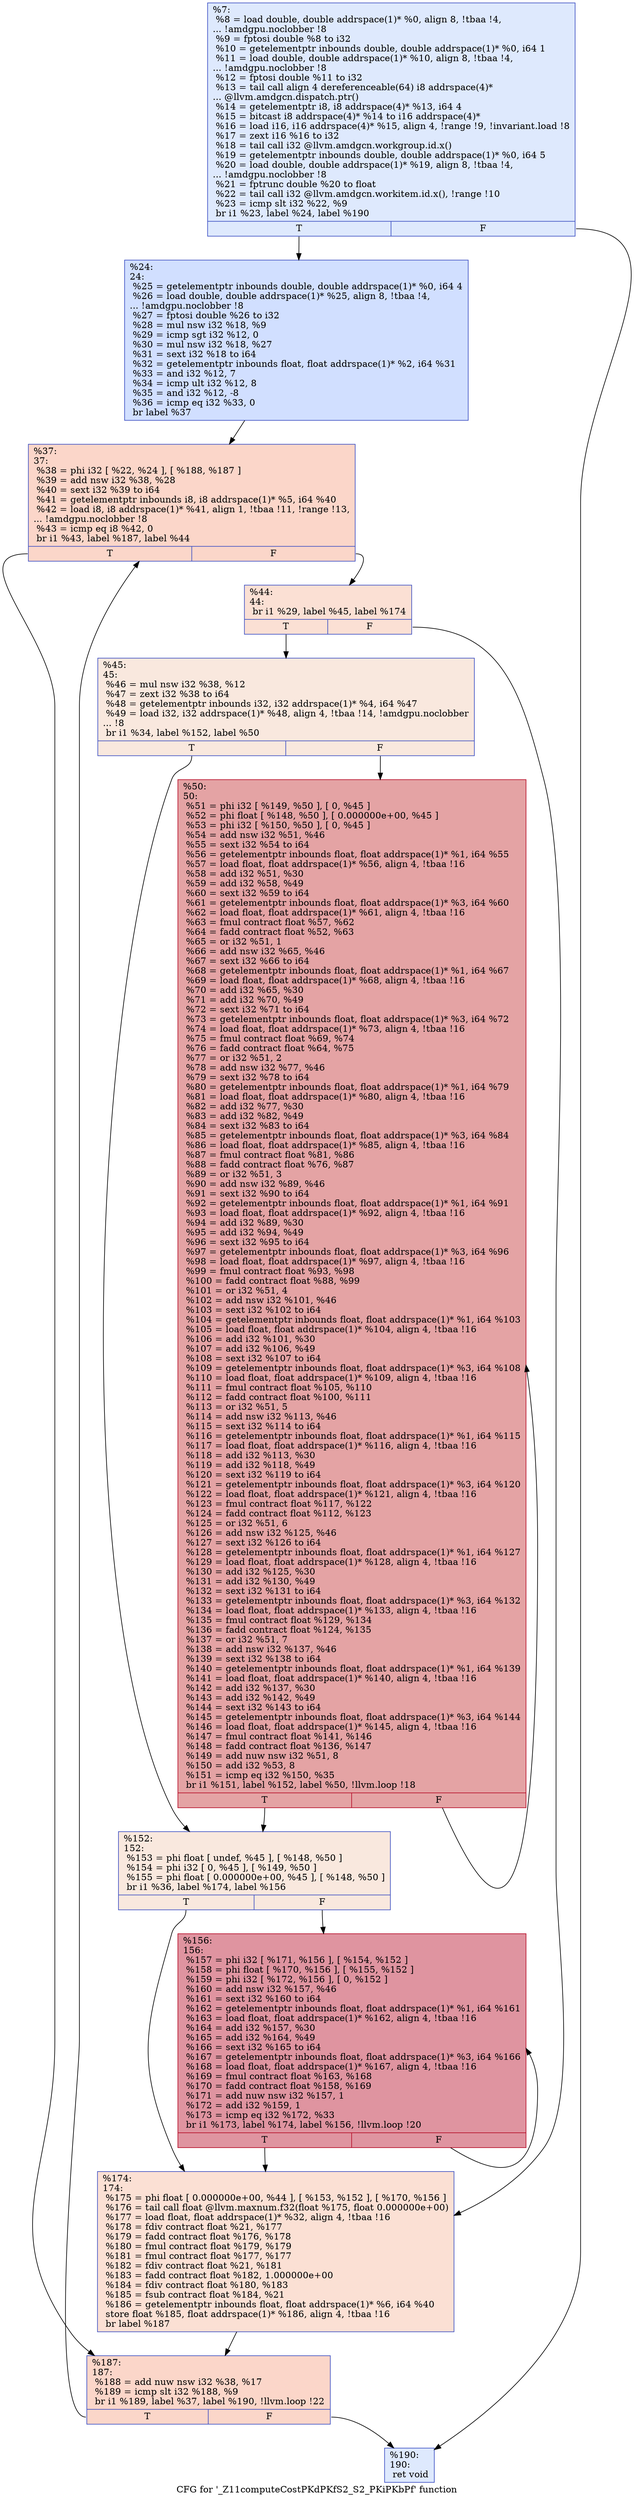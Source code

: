 digraph "CFG for '_Z11computeCostPKdPKfS2_S2_PKiPKbPf' function" {
	label="CFG for '_Z11computeCostPKdPKfS2_S2_PKiPKbPf' function";

	Node0x6418290 [shape=record,color="#3d50c3ff", style=filled, fillcolor="#b5cdfa70",label="{%7:\l  %8 = load double, double addrspace(1)* %0, align 8, !tbaa !4,\l... !amdgpu.noclobber !8\l  %9 = fptosi double %8 to i32\l  %10 = getelementptr inbounds double, double addrspace(1)* %0, i64 1\l  %11 = load double, double addrspace(1)* %10, align 8, !tbaa !4,\l... !amdgpu.noclobber !8\l  %12 = fptosi double %11 to i32\l  %13 = tail call align 4 dereferenceable(64) i8 addrspace(4)*\l... @llvm.amdgcn.dispatch.ptr()\l  %14 = getelementptr i8, i8 addrspace(4)* %13, i64 4\l  %15 = bitcast i8 addrspace(4)* %14 to i16 addrspace(4)*\l  %16 = load i16, i16 addrspace(4)* %15, align 4, !range !9, !invariant.load !8\l  %17 = zext i16 %16 to i32\l  %18 = tail call i32 @llvm.amdgcn.workgroup.id.x()\l  %19 = getelementptr inbounds double, double addrspace(1)* %0, i64 5\l  %20 = load double, double addrspace(1)* %19, align 8, !tbaa !4,\l... !amdgpu.noclobber !8\l  %21 = fptrunc double %20 to float\l  %22 = tail call i32 @llvm.amdgcn.workitem.id.x(), !range !10\l  %23 = icmp slt i32 %22, %9\l  br i1 %23, label %24, label %190\l|{<s0>T|<s1>F}}"];
	Node0x6418290:s0 -> Node0x641b3b0;
	Node0x6418290:s1 -> Node0x641b440;
	Node0x641b3b0 [shape=record,color="#3d50c3ff", style=filled, fillcolor="#96b7ff70",label="{%24:\l24:                                               \l  %25 = getelementptr inbounds double, double addrspace(1)* %0, i64 4\l  %26 = load double, double addrspace(1)* %25, align 8, !tbaa !4,\l... !amdgpu.noclobber !8\l  %27 = fptosi double %26 to i32\l  %28 = mul nsw i32 %18, %9\l  %29 = icmp sgt i32 %12, 0\l  %30 = mul nsw i32 %18, %27\l  %31 = sext i32 %18 to i64\l  %32 = getelementptr inbounds float, float addrspace(1)* %2, i64 %31\l  %33 = and i32 %12, 7\l  %34 = icmp ult i32 %12, 8\l  %35 = and i32 %12, -8\l  %36 = icmp eq i32 %33, 0\l  br label %37\l}"];
	Node0x641b3b0 -> Node0x641bdc0;
	Node0x641bdc0 [shape=record,color="#3d50c3ff", style=filled, fillcolor="#f6a38570",label="{%37:\l37:                                               \l  %38 = phi i32 [ %22, %24 ], [ %188, %187 ]\l  %39 = add nsw i32 %38, %28\l  %40 = sext i32 %39 to i64\l  %41 = getelementptr inbounds i8, i8 addrspace(1)* %5, i64 %40\l  %42 = load i8, i8 addrspace(1)* %41, align 1, !tbaa !11, !range !13,\l... !amdgpu.noclobber !8\l  %43 = icmp eq i8 %42, 0\l  br i1 %43, label %187, label %44\l|{<s0>T|<s1>F}}"];
	Node0x641bdc0:s0 -> Node0x641bef0;
	Node0x641bdc0:s1 -> Node0x641c600;
	Node0x641c600 [shape=record,color="#3d50c3ff", style=filled, fillcolor="#f7b99e70",label="{%44:\l44:                                               \l  br i1 %29, label %45, label %174\l|{<s0>T|<s1>F}}"];
	Node0x641c600:s0 -> Node0x641c700;
	Node0x641c600:s1 -> Node0x641c750;
	Node0x641c700 [shape=record,color="#3d50c3ff", style=filled, fillcolor="#f2cab570",label="{%45:\l45:                                               \l  %46 = mul nsw i32 %38, %12\l  %47 = zext i32 %38 to i64\l  %48 = getelementptr inbounds i32, i32 addrspace(1)* %4, i64 %47\l  %49 = load i32, i32 addrspace(1)* %48, align 4, !tbaa !14, !amdgpu.noclobber\l... !8\l  br i1 %34, label %152, label %50\l|{<s0>T|<s1>F}}"];
	Node0x641c700:s0 -> Node0x641cc10;
	Node0x641c700:s1 -> Node0x641cca0;
	Node0x641cca0 [shape=record,color="#b70d28ff", style=filled, fillcolor="#c32e3170",label="{%50:\l50:                                               \l  %51 = phi i32 [ %149, %50 ], [ 0, %45 ]\l  %52 = phi float [ %148, %50 ], [ 0.000000e+00, %45 ]\l  %53 = phi i32 [ %150, %50 ], [ 0, %45 ]\l  %54 = add nsw i32 %51, %46\l  %55 = sext i32 %54 to i64\l  %56 = getelementptr inbounds float, float addrspace(1)* %1, i64 %55\l  %57 = load float, float addrspace(1)* %56, align 4, !tbaa !16\l  %58 = add i32 %51, %30\l  %59 = add i32 %58, %49\l  %60 = sext i32 %59 to i64\l  %61 = getelementptr inbounds float, float addrspace(1)* %3, i64 %60\l  %62 = load float, float addrspace(1)* %61, align 4, !tbaa !16\l  %63 = fmul contract float %57, %62\l  %64 = fadd contract float %52, %63\l  %65 = or i32 %51, 1\l  %66 = add nsw i32 %65, %46\l  %67 = sext i32 %66 to i64\l  %68 = getelementptr inbounds float, float addrspace(1)* %1, i64 %67\l  %69 = load float, float addrspace(1)* %68, align 4, !tbaa !16\l  %70 = add i32 %65, %30\l  %71 = add i32 %70, %49\l  %72 = sext i32 %71 to i64\l  %73 = getelementptr inbounds float, float addrspace(1)* %3, i64 %72\l  %74 = load float, float addrspace(1)* %73, align 4, !tbaa !16\l  %75 = fmul contract float %69, %74\l  %76 = fadd contract float %64, %75\l  %77 = or i32 %51, 2\l  %78 = add nsw i32 %77, %46\l  %79 = sext i32 %78 to i64\l  %80 = getelementptr inbounds float, float addrspace(1)* %1, i64 %79\l  %81 = load float, float addrspace(1)* %80, align 4, !tbaa !16\l  %82 = add i32 %77, %30\l  %83 = add i32 %82, %49\l  %84 = sext i32 %83 to i64\l  %85 = getelementptr inbounds float, float addrspace(1)* %3, i64 %84\l  %86 = load float, float addrspace(1)* %85, align 4, !tbaa !16\l  %87 = fmul contract float %81, %86\l  %88 = fadd contract float %76, %87\l  %89 = or i32 %51, 3\l  %90 = add nsw i32 %89, %46\l  %91 = sext i32 %90 to i64\l  %92 = getelementptr inbounds float, float addrspace(1)* %1, i64 %91\l  %93 = load float, float addrspace(1)* %92, align 4, !tbaa !16\l  %94 = add i32 %89, %30\l  %95 = add i32 %94, %49\l  %96 = sext i32 %95 to i64\l  %97 = getelementptr inbounds float, float addrspace(1)* %3, i64 %96\l  %98 = load float, float addrspace(1)* %97, align 4, !tbaa !16\l  %99 = fmul contract float %93, %98\l  %100 = fadd contract float %88, %99\l  %101 = or i32 %51, 4\l  %102 = add nsw i32 %101, %46\l  %103 = sext i32 %102 to i64\l  %104 = getelementptr inbounds float, float addrspace(1)* %1, i64 %103\l  %105 = load float, float addrspace(1)* %104, align 4, !tbaa !16\l  %106 = add i32 %101, %30\l  %107 = add i32 %106, %49\l  %108 = sext i32 %107 to i64\l  %109 = getelementptr inbounds float, float addrspace(1)* %3, i64 %108\l  %110 = load float, float addrspace(1)* %109, align 4, !tbaa !16\l  %111 = fmul contract float %105, %110\l  %112 = fadd contract float %100, %111\l  %113 = or i32 %51, 5\l  %114 = add nsw i32 %113, %46\l  %115 = sext i32 %114 to i64\l  %116 = getelementptr inbounds float, float addrspace(1)* %1, i64 %115\l  %117 = load float, float addrspace(1)* %116, align 4, !tbaa !16\l  %118 = add i32 %113, %30\l  %119 = add i32 %118, %49\l  %120 = sext i32 %119 to i64\l  %121 = getelementptr inbounds float, float addrspace(1)* %3, i64 %120\l  %122 = load float, float addrspace(1)* %121, align 4, !tbaa !16\l  %123 = fmul contract float %117, %122\l  %124 = fadd contract float %112, %123\l  %125 = or i32 %51, 6\l  %126 = add nsw i32 %125, %46\l  %127 = sext i32 %126 to i64\l  %128 = getelementptr inbounds float, float addrspace(1)* %1, i64 %127\l  %129 = load float, float addrspace(1)* %128, align 4, !tbaa !16\l  %130 = add i32 %125, %30\l  %131 = add i32 %130, %49\l  %132 = sext i32 %131 to i64\l  %133 = getelementptr inbounds float, float addrspace(1)* %3, i64 %132\l  %134 = load float, float addrspace(1)* %133, align 4, !tbaa !16\l  %135 = fmul contract float %129, %134\l  %136 = fadd contract float %124, %135\l  %137 = or i32 %51, 7\l  %138 = add nsw i32 %137, %46\l  %139 = sext i32 %138 to i64\l  %140 = getelementptr inbounds float, float addrspace(1)* %1, i64 %139\l  %141 = load float, float addrspace(1)* %140, align 4, !tbaa !16\l  %142 = add i32 %137, %30\l  %143 = add i32 %142, %49\l  %144 = sext i32 %143 to i64\l  %145 = getelementptr inbounds float, float addrspace(1)* %3, i64 %144\l  %146 = load float, float addrspace(1)* %145, align 4, !tbaa !16\l  %147 = fmul contract float %141, %146\l  %148 = fadd contract float %136, %147\l  %149 = add nuw nsw i32 %51, 8\l  %150 = add i32 %53, 8\l  %151 = icmp eq i32 %150, %35\l  br i1 %151, label %152, label %50, !llvm.loop !18\l|{<s0>T|<s1>F}}"];
	Node0x641cca0:s0 -> Node0x641cc10;
	Node0x641cca0:s1 -> Node0x641cca0;
	Node0x641cc10 [shape=record,color="#3d50c3ff", style=filled, fillcolor="#f2cab570",label="{%152:\l152:                                              \l  %153 = phi float [ undef, %45 ], [ %148, %50 ]\l  %154 = phi i32 [ 0, %45 ], [ %149, %50 ]\l  %155 = phi float [ 0.000000e+00, %45 ], [ %148, %50 ]\l  br i1 %36, label %174, label %156\l|{<s0>T|<s1>F}}"];
	Node0x641cc10:s0 -> Node0x641c750;
	Node0x641cc10:s1 -> Node0x6422580;
	Node0x6422580 [shape=record,color="#b70d28ff", style=filled, fillcolor="#b70d2870",label="{%156:\l156:                                              \l  %157 = phi i32 [ %171, %156 ], [ %154, %152 ]\l  %158 = phi float [ %170, %156 ], [ %155, %152 ]\l  %159 = phi i32 [ %172, %156 ], [ 0, %152 ]\l  %160 = add nsw i32 %157, %46\l  %161 = sext i32 %160 to i64\l  %162 = getelementptr inbounds float, float addrspace(1)* %1, i64 %161\l  %163 = load float, float addrspace(1)* %162, align 4, !tbaa !16\l  %164 = add i32 %157, %30\l  %165 = add i32 %164, %49\l  %166 = sext i32 %165 to i64\l  %167 = getelementptr inbounds float, float addrspace(1)* %3, i64 %166\l  %168 = load float, float addrspace(1)* %167, align 4, !tbaa !16\l  %169 = fmul contract float %163, %168\l  %170 = fadd contract float %158, %169\l  %171 = add nuw nsw i32 %157, 1\l  %172 = add i32 %159, 1\l  %173 = icmp eq i32 %172, %33\l  br i1 %173, label %174, label %156, !llvm.loop !20\l|{<s0>T|<s1>F}}"];
	Node0x6422580:s0 -> Node0x641c750;
	Node0x6422580:s1 -> Node0x6422580;
	Node0x641c750 [shape=record,color="#3d50c3ff", style=filled, fillcolor="#f7b99e70",label="{%174:\l174:                                              \l  %175 = phi float [ 0.000000e+00, %44 ], [ %153, %152 ], [ %170, %156 ]\l  %176 = tail call float @llvm.maxnum.f32(float %175, float 0.000000e+00)\l  %177 = load float, float addrspace(1)* %32, align 4, !tbaa !16\l  %178 = fdiv contract float %21, %177\l  %179 = fadd contract float %176, %178\l  %180 = fmul contract float %179, %179\l  %181 = fmul contract float %177, %177\l  %182 = fdiv contract float %21, %181\l  %183 = fadd contract float %182, 1.000000e+00\l  %184 = fdiv contract float %180, %183\l  %185 = fsub contract float %184, %21\l  %186 = getelementptr inbounds float, float addrspace(1)* %6, i64 %40\l  store float %185, float addrspace(1)* %186, align 4, !tbaa !16\l  br label %187\l}"];
	Node0x641c750 -> Node0x641bef0;
	Node0x641bef0 [shape=record,color="#3d50c3ff", style=filled, fillcolor="#f6a38570",label="{%187:\l187:                                              \l  %188 = add nuw nsw i32 %38, %17\l  %189 = icmp slt i32 %188, %9\l  br i1 %189, label %37, label %190, !llvm.loop !22\l|{<s0>T|<s1>F}}"];
	Node0x641bef0:s0 -> Node0x641bdc0;
	Node0x641bef0:s1 -> Node0x641b440;
	Node0x641b440 [shape=record,color="#3d50c3ff", style=filled, fillcolor="#b5cdfa70",label="{%190:\l190:                                              \l  ret void\l}"];
}
